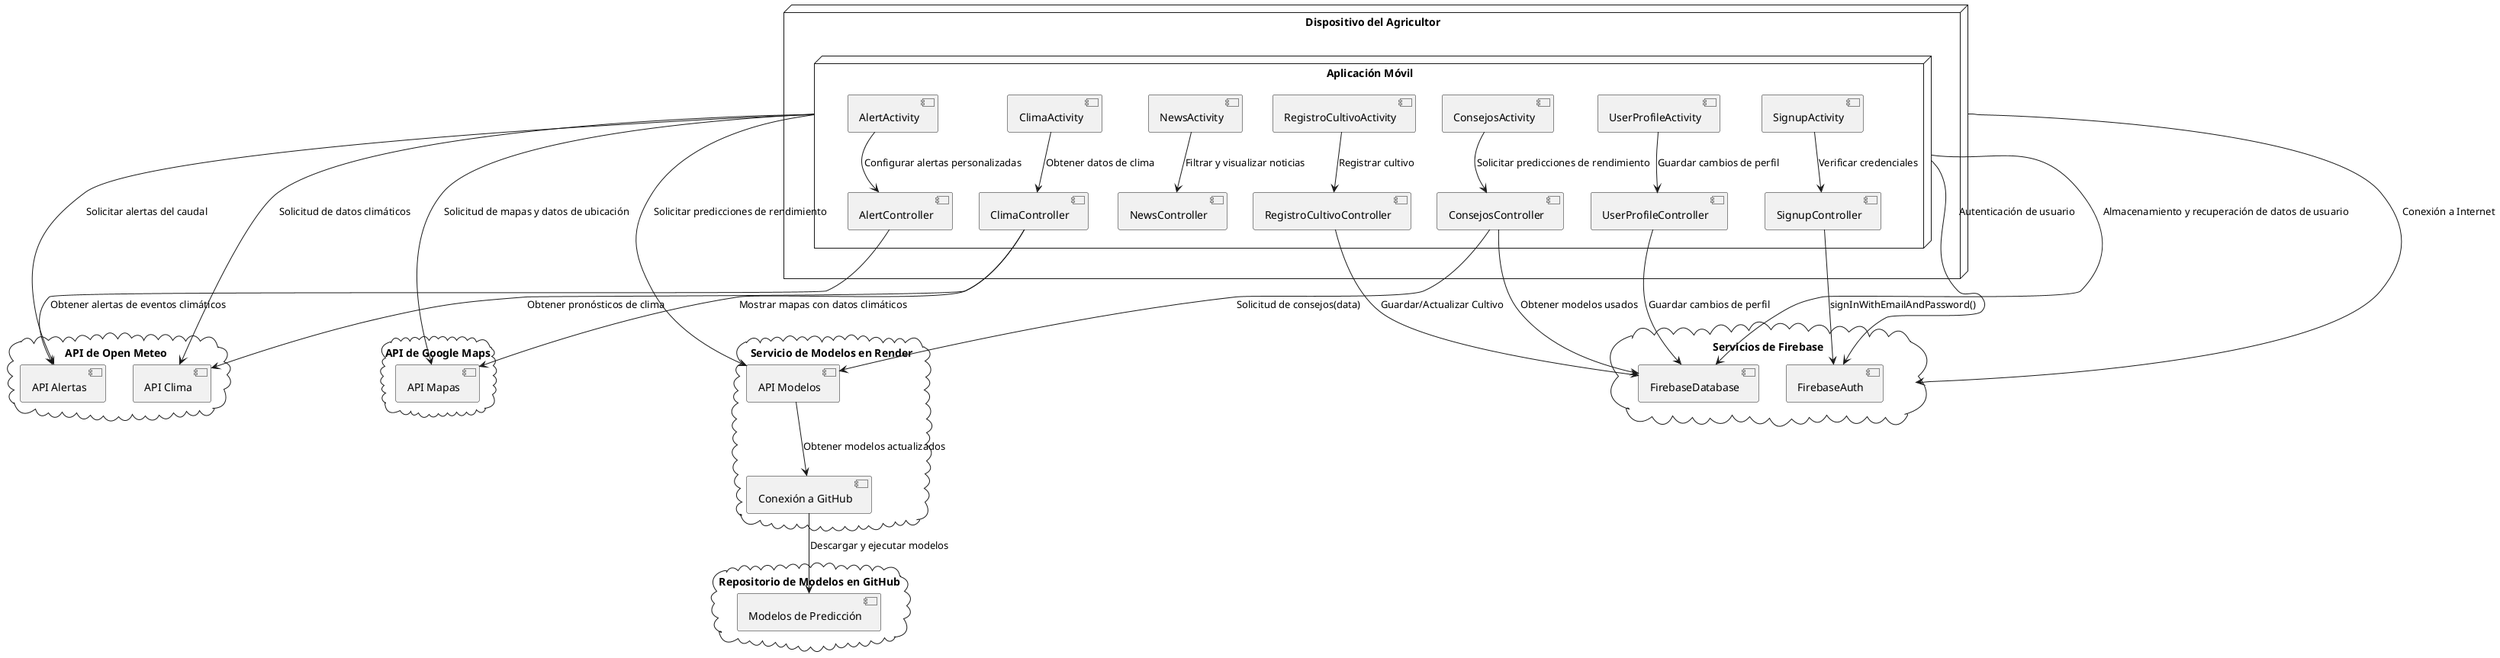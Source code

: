 @startuml
node "Dispositivo del Agricultor" as Device {
    node "Aplicación Móvil" as App {
        component "SignupActivity" as SA
        component "RegistroCultivoActivity" as RCA
        component "ClimaActivity" as CA
        component "AlertActivity" as AA
        component "NewsActivity" as NA
        component "UserProfileActivity" as UPA
        component "ConsejosActivity" as CnA
        component "ClimaController" as CC
        component "NewsController" as NC
        component "SignupController" as SC
        component "RegistroCultivoController" as RCC
        component "UserProfileController" as UPC
        component "AlertController" as AC
        component "ConsejosController" as CnC

        SA --> SC : "Verificar credenciales"
        RCA --> RCC : "Registrar cultivo"
        CA --> CC : "Obtener datos de clima"
        NA --> NC : "Filtrar y visualizar noticias"
        AA --> AC : "Configurar alertas personalizadas"
        UPA --> UPC : "Guardar cambios de perfil"
        CnA --> CnC : "Solicitar predicciones de rendimiento"
    }
}

cloud "Servicios de Firebase" as Firebase {
    component "FirebaseAuth" as Auth
    component "FirebaseDatabase" as DB
}

cloud "API de Open Meteo" as OpenMeteo {
    component "API Clima" as WeatherAPI
    component "API Alertas" as AlertsAPI
}

cloud "Servicio de Modelos en Render" as Render {
    component "API Modelos" as ModelsAPI
    component "Conexión a GitHub" as GitHubConnector
}

cloud "Repositorio de Modelos en GitHub" as GitHub {
    component "Modelos de Predicción" as PredictionModels
}

cloud "API de Google Maps" as GoogleMaps {
    component "API Mapas" as MapsAPI
}

Device -up-> Firebase : "Conexión a Internet"
App --> Auth : "Autenticación de usuario"
SC --> Auth : "signInWithEmailAndPassword()"
App --> DB : "Almacenamiento y recuperación de datos de usuario"
RCC --> DB : "Guardar/Actualizar Cultivo"
UPC --> DB : "Guardar cambios de perfil"
CnC --> DB : "Obtener modelos usados"

App --> WeatherAPI : "Solicitud de datos climáticos"
CC --> WeatherAPI : "Obtener pronósticos de clima"
App --> AlertsAPI : "Solicitar alertas del caudal"
AC --> AlertsAPI : "Obtener alertas de eventos climáticos"

App --> ModelsAPI : "Solicitar predicciones de rendimiento"
CnC --> ModelsAPI : "Solicitud de consejos(data)"
ModelsAPI --> GitHubConnector : "Obtener modelos actualizados"
GitHubConnector --> PredictionModels : "Descargar y ejecutar modelos"

App --> MapsAPI : "Solicitud de mapas y datos de ubicación"
CC --> MapsAPI : "Mostrar mapas con datos climáticos"

@enduml